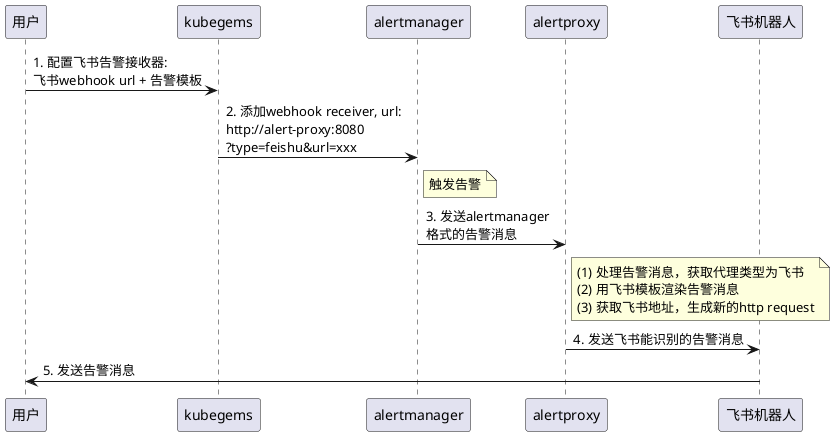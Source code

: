 @startuml
用户->kubegems: 1. 配置飞书告警接收器:\n飞书webhook url + 告警模板
kubegems->alertmanager: 2. 添加webhook receiver, url:\nhttp://alert-proxy:8080\n?type=feishu&url=xxx
Note right of alertmanager: 触发告警
alertmanager->alertproxy: 3. 发送alertmanager\n格式的告警消息
Note right of alertproxy: (1) 处理告警消息，获取代理类型为飞书\n(2) 用飞书模板渲染告警消息\n(3) 获取飞书地址，生成新的http request
alertproxy->飞书机器人: 4. 发送飞书能识别的告警消息
飞书机器人->用户: 5. 发送告警消息
@enduml
